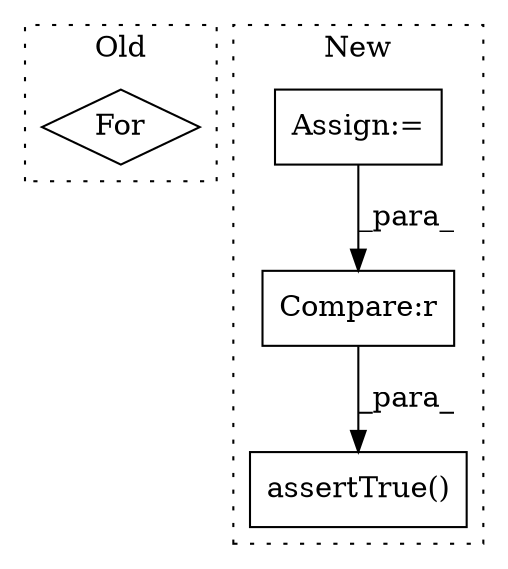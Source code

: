 digraph G {
subgraph cluster0 {
1 [label="For" a="107" s="7209,7232" l="4,14" shape="diamond"];
label = "Old";
style="dotted";
}
subgraph cluster1 {
2 [label="assertTrue()" a="75" s="7927,8037" l="16,1" shape="box"];
3 [label="Assign:=" a="68" s="7821" l="3" shape="box"];
4 [label="Compare:r" a="40" s="7943" l="33" shape="box"];
label = "New";
style="dotted";
}
3 -> 4 [label="_para_"];
4 -> 2 [label="_para_"];
}
